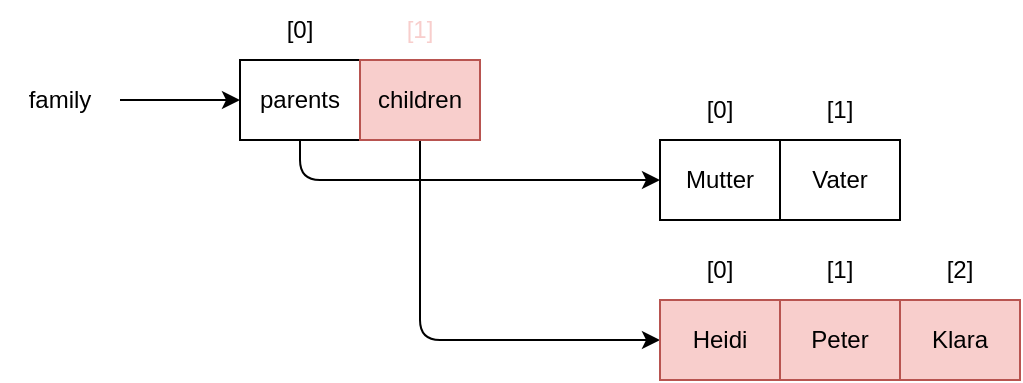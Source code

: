 <mxfile>
    <diagram id="KXFhccGF3_WyJuZaLEOv" name="Page-1">
        <mxGraphModel dx="746" dy="547" grid="1" gridSize="10" guides="1" tooltips="1" connect="1" arrows="1" fold="1" page="1" pageScale="1" pageWidth="827" pageHeight="1169" math="0" shadow="0">
            <root>
                <mxCell id="0"/>
                <mxCell id="1" parent="0"/>
                <mxCell id="25" value="" style="edgeStyle=none;html=1;fontColor=#000000;" edge="1" parent="1" source="11" target="19">
                    <mxGeometry relative="1" as="geometry"/>
                </mxCell>
                <mxCell id="11" value="family" style="text;html=1;strokeColor=none;fillColor=none;align=center;verticalAlign=middle;whiteSpace=wrap;rounded=0;" vertex="1" parent="1">
                    <mxGeometry x="70" y="125" width="60" height="30" as="geometry"/>
                </mxCell>
                <mxCell id="20" value="" style="group" vertex="1" connectable="0" parent="1">
                    <mxGeometry x="400" y="130" width="120" height="70" as="geometry"/>
                </mxCell>
                <mxCell id="2" value="Mutter" style="rounded=0;whiteSpace=wrap;html=1;container=0;" vertex="1" parent="20">
                    <mxGeometry y="30" width="60" height="40" as="geometry"/>
                </mxCell>
                <mxCell id="3" value="[0]" style="text;html=1;strokeColor=none;fillColor=none;align=center;verticalAlign=middle;whiteSpace=wrap;rounded=0;container=0;" vertex="1" parent="20">
                    <mxGeometry width="60" height="30" as="geometry"/>
                </mxCell>
                <mxCell id="4" value="Vater" style="rounded=0;whiteSpace=wrap;html=1;container=0;" vertex="1" parent="20">
                    <mxGeometry x="60" y="30" width="60" height="40" as="geometry"/>
                </mxCell>
                <mxCell id="5" value="[1]" style="text;html=1;strokeColor=none;fillColor=none;align=center;verticalAlign=middle;whiteSpace=wrap;rounded=0;container=0;" vertex="1" parent="20">
                    <mxGeometry x="60" width="60" height="30" as="geometry"/>
                </mxCell>
                <mxCell id="26" style="edgeStyle=none;html=1;exitX=0.5;exitY=1;exitDx=0;exitDy=0;entryX=0;entryY=0.5;entryDx=0;entryDy=0;fontColor=#000000;" edge="1" parent="1" source="19" target="2">
                    <mxGeometry relative="1" as="geometry">
                        <Array as="points">
                            <mxPoint x="220" y="180"/>
                        </Array>
                    </mxGeometry>
                </mxCell>
                <mxCell id="27" style="edgeStyle=none;html=1;exitX=0.5;exitY=1;exitDx=0;exitDy=0;entryX=0;entryY=0.5;entryDx=0;entryDy=0;fontColor=#000000;" edge="1" parent="1" source="22" target="6">
                    <mxGeometry relative="1" as="geometry">
                        <Array as="points">
                            <mxPoint x="280" y="260"/>
                        </Array>
                    </mxGeometry>
                </mxCell>
                <mxCell id="16" value="[0]" style="text;html=1;strokeColor=none;fillColor=none;align=center;verticalAlign=middle;whiteSpace=wrap;rounded=0;fontColor=#000000;" vertex="1" parent="1">
                    <mxGeometry x="190" y="90" width="60" height="30" as="geometry"/>
                </mxCell>
                <mxCell id="19" value="parents" style="rounded=0;whiteSpace=wrap;html=1;" vertex="1" parent="1">
                    <mxGeometry x="190" y="120" width="60" height="40" as="geometry"/>
                </mxCell>
                <mxCell id="21" value="[1]" style="text;html=1;strokeColor=none;fillColor=none;align=center;verticalAlign=middle;whiteSpace=wrap;rounded=0;fontColor=#F8CECC;" vertex="1" parent="1">
                    <mxGeometry x="250" y="90" width="60" height="30" as="geometry"/>
                </mxCell>
                <mxCell id="22" value="children" style="rounded=0;whiteSpace=wrap;html=1;fillColor=#f8cecc;strokeColor=#b85450;" vertex="1" parent="1">
                    <mxGeometry x="250" y="120" width="60" height="40" as="geometry"/>
                </mxCell>
                <mxCell id="6" value="Heidi" style="rounded=0;whiteSpace=wrap;html=1;fillColor=#f8cecc;strokeColor=#b85450;" vertex="1" parent="1">
                    <mxGeometry x="400" y="240" width="60" height="40" as="geometry"/>
                </mxCell>
                <mxCell id="7" value="[0]" style="text;html=1;strokeColor=none;fillColor=none;align=center;verticalAlign=middle;whiteSpace=wrap;rounded=0;fontColor=#000000;" vertex="1" parent="1">
                    <mxGeometry x="400" y="210" width="60" height="30" as="geometry"/>
                </mxCell>
                <mxCell id="8" value="Peter" style="rounded=0;whiteSpace=wrap;html=1;fillColor=#f8cecc;strokeColor=#b85450;" vertex="1" parent="1">
                    <mxGeometry x="460" y="240" width="60" height="40" as="geometry"/>
                </mxCell>
                <mxCell id="9" value="[1]" style="text;html=1;strokeColor=none;fillColor=none;align=center;verticalAlign=middle;whiteSpace=wrap;rounded=0;" vertex="1" parent="1">
                    <mxGeometry x="460" y="210" width="60" height="30" as="geometry"/>
                </mxCell>
                <mxCell id="12" value="Klara" style="rounded=0;whiteSpace=wrap;html=1;fillColor=#f8cecc;strokeColor=#b85450;" vertex="1" parent="1">
                    <mxGeometry x="520" y="240" width="60" height="40" as="geometry"/>
                </mxCell>
                <mxCell id="13" value="[2]" style="text;html=1;strokeColor=none;fillColor=none;align=center;verticalAlign=middle;whiteSpace=wrap;rounded=0;" vertex="1" parent="1">
                    <mxGeometry x="520" y="210" width="60" height="30" as="geometry"/>
                </mxCell>
            </root>
        </mxGraphModel>
    </diagram>
</mxfile>